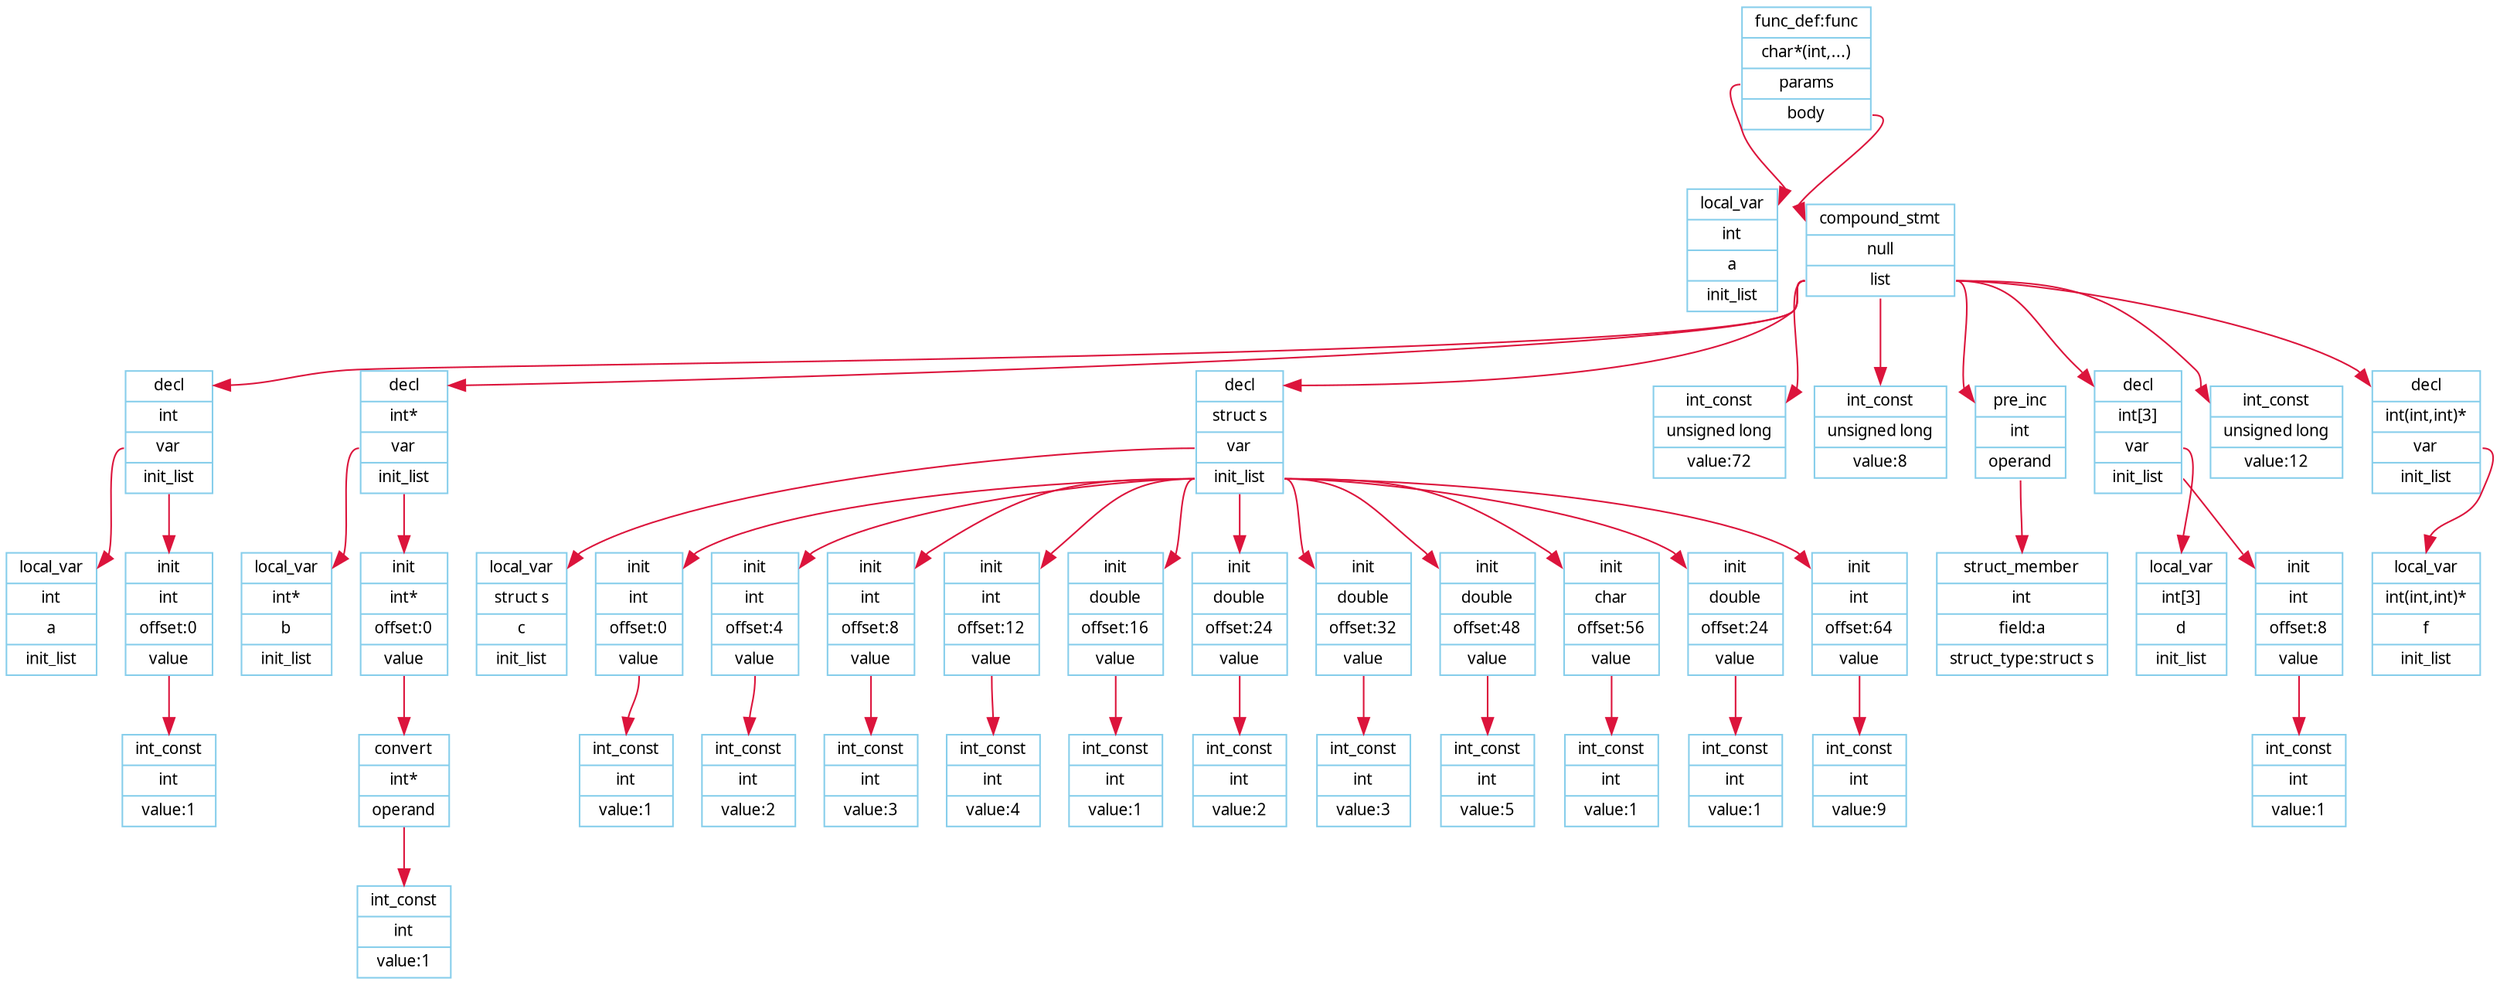 digraph G {
node [fontname = "Verdana", fontsize = 10, color="skyblue", shape="record"];
edge [fontname = "Verdana", fontsize = 10, color="crimson", style="solid"];
P0[label="{<head>func_def:func|<type>char*(int,...)|<params>params|<body>body}"];
P1[label="{<head>local_var|<type>int|<name>a|<list>init_list}"];
P0:params -> P1:head;
P2[label="{<head>compound_stmt|null|<list>list}"];
P3[label="{<head>decl|<type>int|<var>var|<init_list>init_list}"];
P4[label="{<head>local_var|<type>int|<name>a|<list>init_list}"];
P3:var -> P4:head;
P5[label="{<head>init|<type>int|offset:0|<value>value}"];
P6[label="{<head>int_const|<type>int|value:1}"];
P5:value -> P6:head;
P3:init_list -> P5:head;
P2:list -> P3:head;
P7[label="{<head>decl|<type>int*|<var>var|<init_list>init_list}"];
P8[label="{<head>local_var|<type>int*|<name>b|<list>init_list}"];
P7:var -> P8:head;
P9[label="{<head>init|<type>int*|offset:0|<value>value}"];
P10[label="{<head>convert|<type>int*|<operand>operand}"];
P11[label="{<head>int_const|<type>int|value:1}"];
P10:operand -> P11:head;
P9:value -> P10:head;
P7:init_list -> P9:head;
P2:list -> P7:head;
P12[label="{<head>decl|<type>struct s|<var>var|<init_list>init_list}"];
P13[label="{<head>local_var|<type>struct s|<name>c|<list>init_list}"];
P12:var -> P13:head;
P14[label="{<head>init|<type>int|offset:0|<value>value}"];
P15[label="{<head>int_const|<type>int|value:1}"];
P14:value -> P15:head;
P12:init_list -> P14:head;
P16[label="{<head>init|<type>int|offset:4|<value>value}"];
P17[label="{<head>int_const|<type>int|value:2}"];
P16:value -> P17:head;
P12:init_list -> P16:head;
P18[label="{<head>init|<type>int|offset:8|<value>value}"];
P19[label="{<head>int_const|<type>int|value:3}"];
P18:value -> P19:head;
P12:init_list -> P18:head;
P20[label="{<head>init|<type>int|offset:12|<value>value}"];
P21[label="{<head>int_const|<type>int|value:4}"];
P20:value -> P21:head;
P12:init_list -> P20:head;
P22[label="{<head>init|<type>double|offset:16|<value>value}"];
P23[label="{<head>int_const|<type>int|value:1}"];
P22:value -> P23:head;
P12:init_list -> P22:head;
P24[label="{<head>init|<type>double|offset:24|<value>value}"];
P25[label="{<head>int_const|<type>int|value:2}"];
P24:value -> P25:head;
P12:init_list -> P24:head;
P26[label="{<head>init|<type>double|offset:32|<value>value}"];
P27[label="{<head>int_const|<type>int|value:3}"];
P26:value -> P27:head;
P12:init_list -> P26:head;
P28[label="{<head>init|<type>double|offset:48|<value>value}"];
P29[label="{<head>int_const|<type>int|value:5}"];
P28:value -> P29:head;
P12:init_list -> P28:head;
P30[label="{<head>init|<type>char|offset:56|<value>value}"];
P31[label="{<head>int_const|<type>int|value:1}"];
P30:value -> P31:head;
P12:init_list -> P30:head;
P32[label="{<head>init|<type>double|offset:24|<value>value}"];
P33[label="{<head>int_const|<type>int|value:1}"];
P32:value -> P33:head;
P12:init_list -> P32:head;
P34[label="{<head>init|<type>int|offset:64|<value>value}"];
P35[label="{<head>int_const|<type>int|value:9}"];
P34:value -> P35:head;
P12:init_list -> P34:head;
P2:list -> P12:head;
P36[label="{<head>int_const|<type>unsigned long|value:72}"];
P2:list -> P36:head;
P37[label="{<head>int_const|<type>unsigned long|value:8}"];
P2:list -> P37:head;
P38[label="{<head>pre_inc|<type>int|<operand>operand}"];
P39[label="{<head>struct_member|<type>int|field:a|struct_type:struct s}"];
P38:operand -> P39:head;
P2:list -> P38:head;
P40[label="{<head>decl|<type>int[3]|<var>var|<init_list>init_list}"];
P41[label="{<head>local_var|<type>int[3]|<name>d|<list>init_list}"];
P40:var -> P41:head;
P42[label="{<head>init|<type>int|offset:8|<value>value}"];
P43[label="{<head>int_const|<type>int|value:1}"];
P42:value -> P43:head;
P40:init_list -> P42:head;
P2:list -> P40:head;
P44[label="{<head>int_const|<type>unsigned long|value:12}"];
P2:list -> P44:head;
P45[label="{<head>decl|<type>int(int,int)*|<var>var|<init_list>init_list}"];
P46[label="{<head>local_var|<type>int(int,int)*|<name>f|<list>init_list}"];
P45:var -> P46:head;
P2:list -> P45:head;
P0:body -> P2:head;
}
